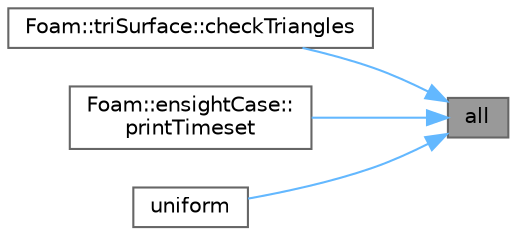 digraph "all"
{
 // LATEX_PDF_SIZE
  bgcolor="transparent";
  edge [fontname=Helvetica,fontsize=10,labelfontname=Helvetica,labelfontsize=10];
  node [fontname=Helvetica,fontsize=10,shape=box,height=0.2,width=0.4];
  rankdir="RL";
  Node1 [id="Node000001",label="all",height=0.2,width=0.4,color="gray40", fillcolor="grey60", style="filled", fontcolor="black",tooltip=" "];
  Node1 -> Node2 [id="edge1_Node000001_Node000002",dir="back",color="steelblue1",style="solid",tooltip=" "];
  Node2 [id="Node000002",label="Foam::triSurface::checkTriangles",height=0.2,width=0.4,color="grey40", fillcolor="white", style="filled",URL="$classFoam_1_1triSurface.html#a83d60f7fb6a16bf1a3c6c9d408b63509",tooltip=" "];
  Node1 -> Node3 [id="edge2_Node000001_Node000003",dir="back",color="steelblue1",style="solid",tooltip=" "];
  Node3 [id="Node000003",label="Foam::ensightCase::\lprintTimeset",height=0.2,width=0.4,color="grey40", fillcolor="white", style="filled",URL="$classFoam_1_1ensightCase.html#a001a035f7419d72658e0c73414b9ef7c",tooltip=" "];
  Node1 -> Node4 [id="edge3_Node000001_Node000004",dir="back",color="steelblue1",style="solid",tooltip=" "];
  Node4 [id="Node000004",label="uniform",height=0.2,width=0.4,color="grey40", fillcolor="white", style="filled",URL="$classFoam_1_1bitSet.html#aa8dcce10a1ccedf0847788a19fcca386",tooltip=" "];
}

